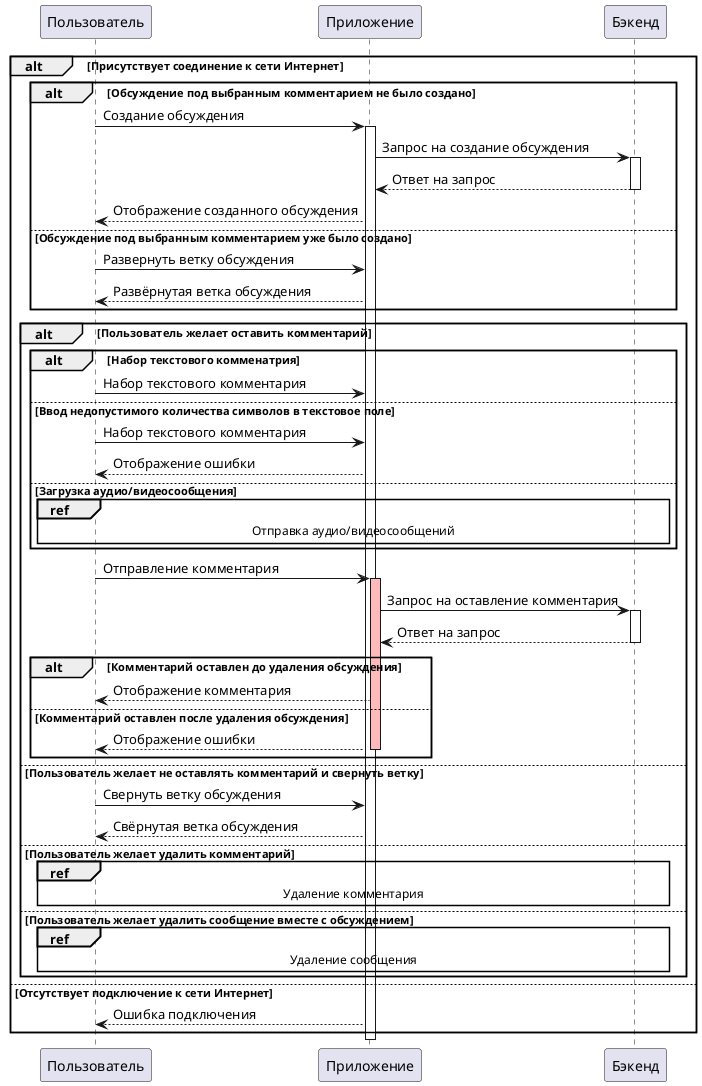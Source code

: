 @startuml

participant Пользователь
participant Приложение
participant Бэкенд

Alt Присутствует соединение к сети Интернет

Alt Обсуждение под выбранным комментарием не было создано

    Пользователь -> Приложение: Создание обсуждения
    Activate Приложение
    Приложение -> Бэкенд: Запрос на создание обсуждения
    Activate Бэкенд

    Приложение <-- Бэкенд: Ответ на запрос
    Deactivate Бэкенд

    Пользователь <-- Приложение: Отображение созданного обсуждения

    else Обсуждение под выбранным комментарием уже было создано

    Пользователь -> Приложение: Развернуть ветку обсуждения
    Пользователь <-- Приложение: Развёрнутая ветка обсуждения

end

Alt Пользователь желает оставить комментарий


    Alt Набор текстового комменатрия

    Пользователь -> Приложение: Набор текстового комментария

    else Ввод недопустимого количества символов в текстовое поле
    Пользователь -> Приложение: Набор текстового комментария
    Пользователь <-- Приложение: Отображение ошибки

    else Загрузка аудио/видеосообщения

    ref over Пользователь, Приложение, Бэкенд: Отправка аудио/видеосообщений
    end

    Пользователь -> Приложение: Отправление комментария
    Activate Приложение #FFBBBB

    Приложение -> Бэкенд: Запрос на оставление комментария
    Activate Бэкенд

    Приложение <-- Бэкенд: Ответ на запрос
    Deactivate Бэкенд
    
    Alt Комментарий оставлен до удаления обсуждения

    Пользователь <-- Приложение: Отображение комментария

    else Комментарий оставлен после удаления обсуждения
    Пользователь <-- Приложение: Отображение ошибки
    Deactivate Приложение

    end

    else Пользователь желает не оставлять комментарий и свернуть ветку
    Пользователь -> Приложение: Свернуть ветку обсуждения
    Пользователь <-- Приложение: Свёрнутая ветка обсуждения

    else Пользователь желает удалить комментарий
    ref over Пользователь, Приложение, Бэкенд: Удаление комментария

    else Пользователь желает удалить сообщение вместе с обсуждением
    ref over Пользователь, Приложение, Бэкенд: Удаление сообщения



end


else Отсутствует подключение к сети Интернет
Пользователь <-- Приложение: Ошибка подключения
end

Deactivate Приложение

@enduml
